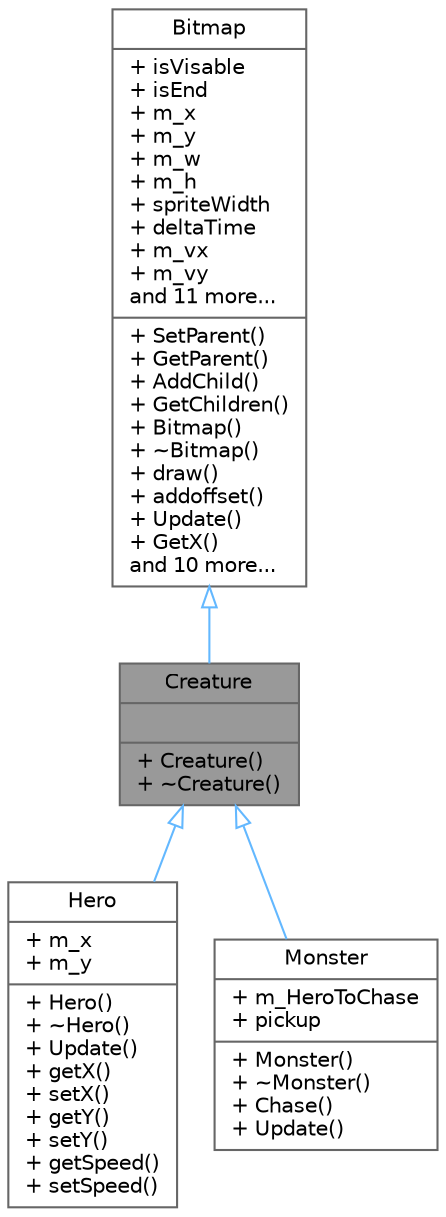 digraph "Creature"
{
 // LATEX_PDF_SIZE
  bgcolor="transparent";
  edge [fontname=Helvetica,fontsize=10,labelfontname=Helvetica,labelfontsize=10];
  node [fontname=Helvetica,fontsize=10,shape=box,height=0.2,width=0.4];
  Node1 [shape=record,label="{Creature\n||+ Creature()\l+ ~Creature()\l}",height=0.2,width=0.4,color="gray40", fillcolor="grey60", style="filled", fontcolor="black",tooltip=" "];
  Node2 -> Node1 [dir="back",color="steelblue1",style="solid",arrowtail="onormal"];
  Node2 [shape=record,label="{Bitmap\n|+ isVisable\l+ isEnd\l+ m_x\l+ m_y\l+ m_w\l+ m_h\l+ spriteWidth\l+ deltaTime\l+ m_vx\l+ m_vy\land 11 more...\l|+ SetParent()\l+ GetParent()\l+ AddChild()\l+ GetChildren()\l+ Bitmap()\l+ ~Bitmap()\l+ draw()\l+ addoffset()\l+ Update()\l+ GetX()\land 10 more...\l}",height=0.2,width=0.4,color="gray40", fillcolor="white", style="filled",URL="$class_bitmap.html",tooltip="Bitmap Class."];
  Node1 -> Node3 [dir="back",color="steelblue1",style="solid",arrowtail="onormal"];
  Node3 [shape=record,label="{Hero\n|+ m_x\l+ m_y\l|+ Hero()\l+ ~Hero()\l+ Update()\l+ getX()\l+ setX()\l+ getY()\l+ setY()\l+ getSpeed()\l+ setSpeed()\l}",height=0.2,width=0.4,color="gray40", fillcolor="white", style="filled",URL="$class_hero.html",tooltip=" "];
  Node1 -> Node4 [dir="back",color="steelblue1",style="solid",arrowtail="onormal"];
  Node4 [shape=record,label="{Monster\n|+ m_HeroToChase\l+ pickup\l|+ Monster()\l+ ~Monster()\l+ Chase()\l+ Update()\l}",height=0.2,width=0.4,color="gray40", fillcolor="white", style="filled",URL="$class_monster.html",tooltip=" "];
}
